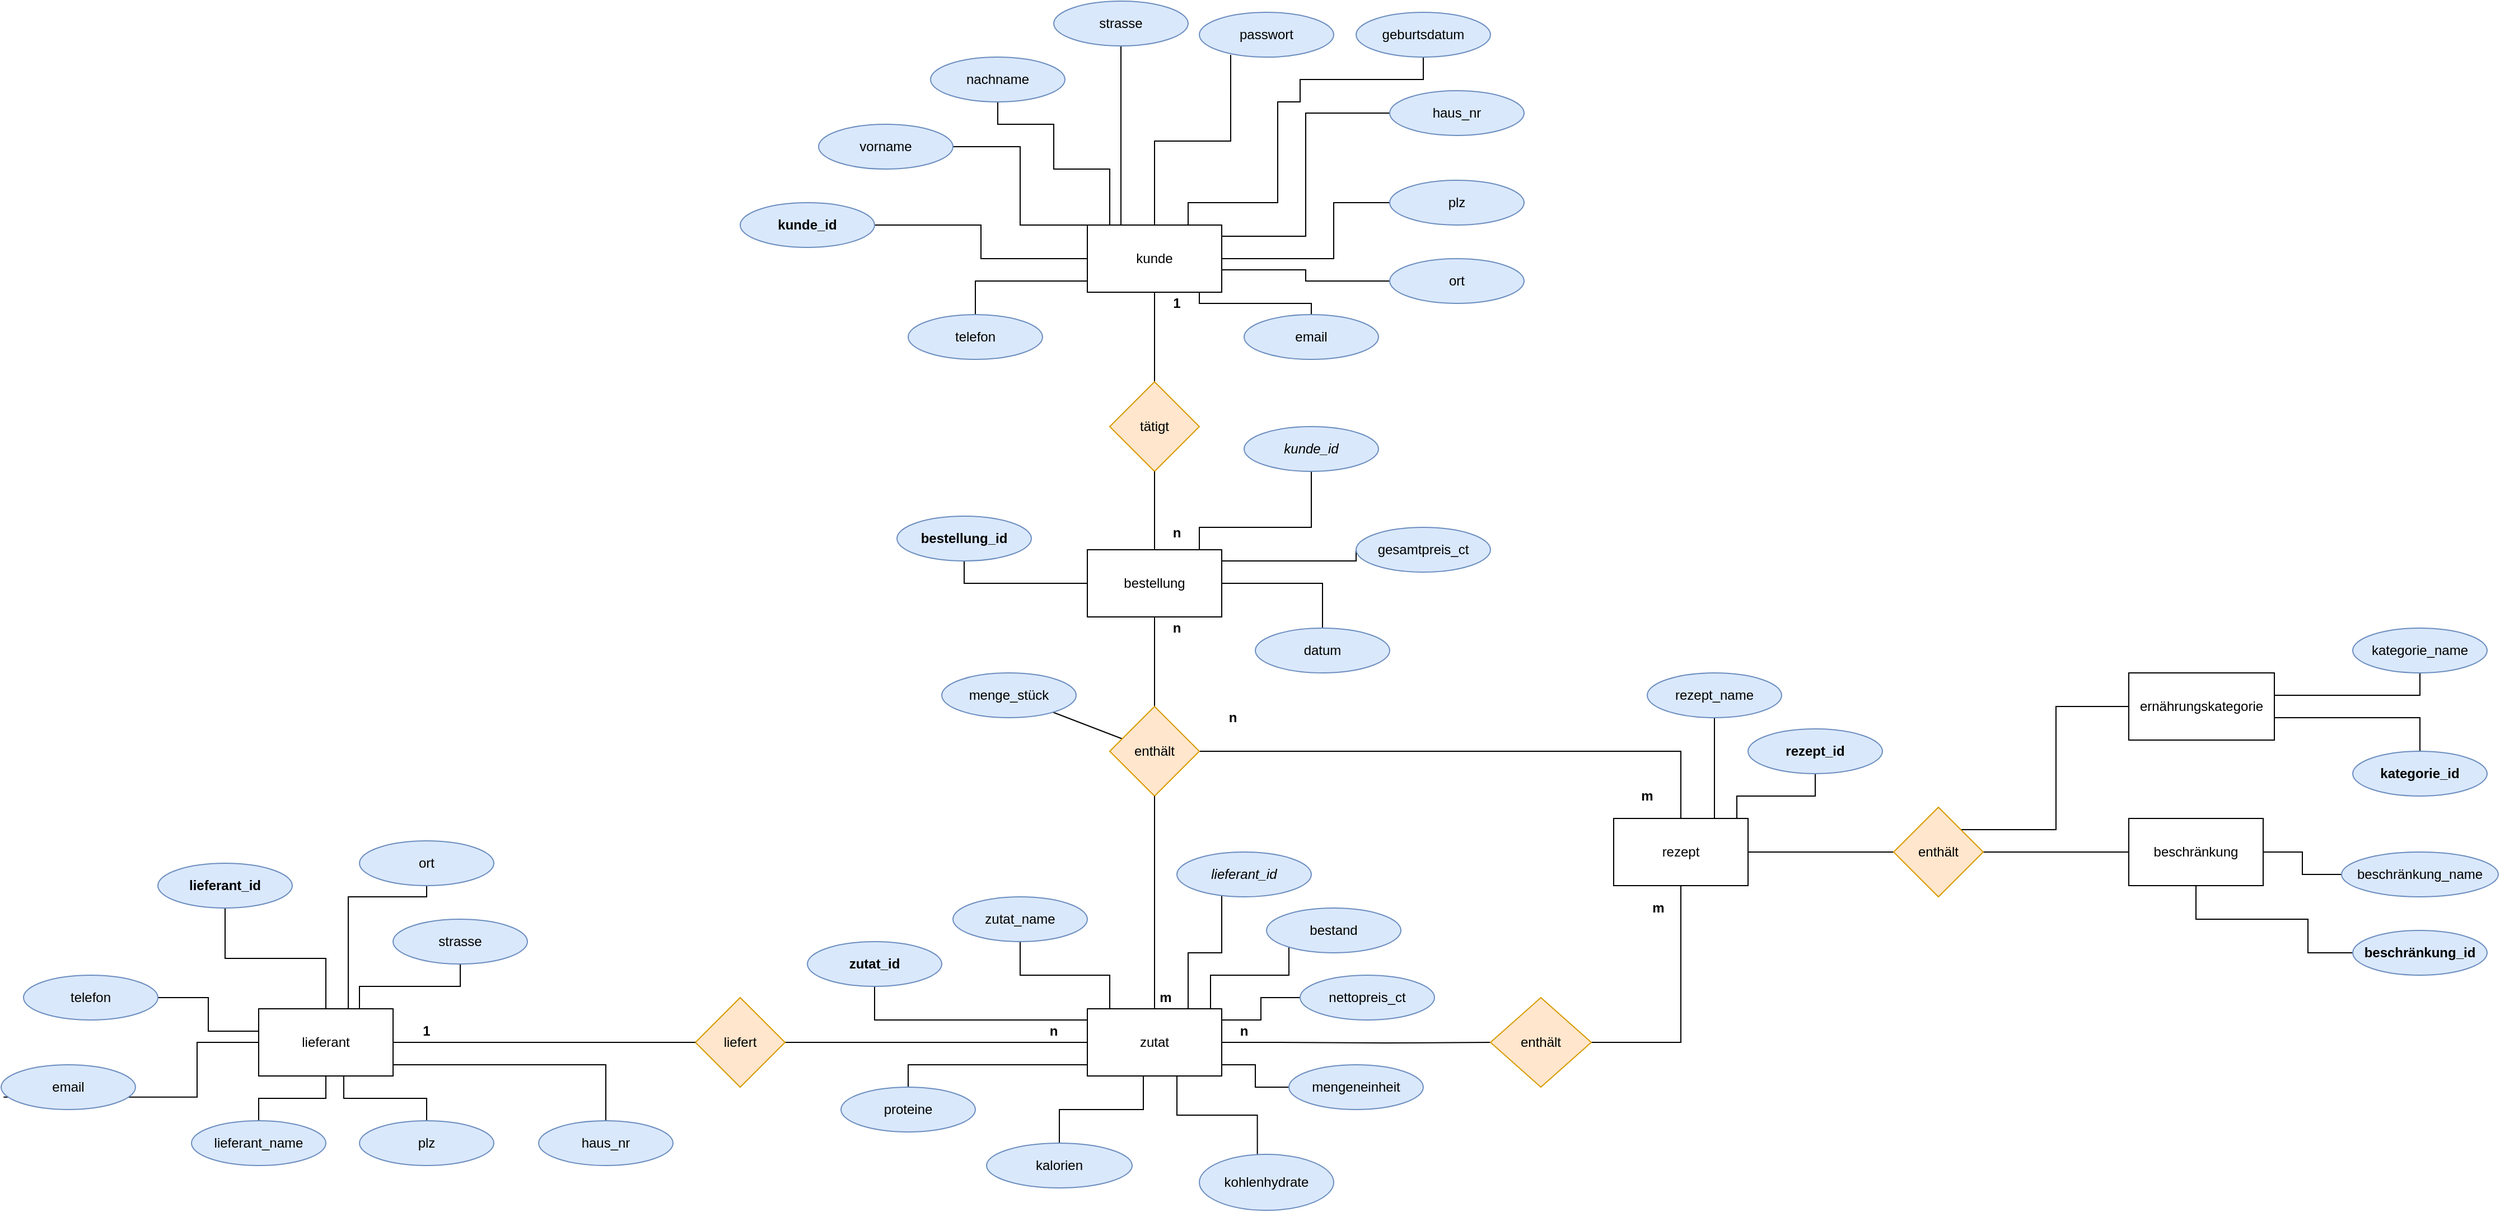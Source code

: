 <mxfile version="15.5.4" type="github">
  <diagram id="R2lEEEUBdFMjLlhIrx00" name="Page-1">
    <mxGraphModel dx="1186" dy="525" grid="1" gridSize="10" guides="1" tooltips="1" connect="1" arrows="1" fold="1" page="1" pageScale="1" pageWidth="850" pageHeight="1100" math="0" shadow="0" extFonts="Permanent Marker^https://fonts.googleapis.com/css?family=Permanent+Marker">
      <root>
        <mxCell id="0" />
        <mxCell id="1" parent="0" />
        <mxCell id="H9gjLbcXF16FV3ajDk7v-67" style="edgeStyle=orthogonalEdgeStyle;rounded=0;orthogonalLoop=1;jettySize=auto;html=1;entryX=1;entryY=0.5;entryDx=0;entryDy=0;endArrow=none;endFill=0;" parent="1" source="H9gjLbcXF16FV3ajDk7v-2" target="H9gjLbcXF16FV3ajDk7v-59" edge="1">
          <mxGeometry relative="1" as="geometry" />
        </mxCell>
        <mxCell id="H9gjLbcXF16FV3ajDk7v-68" style="edgeStyle=orthogonalEdgeStyle;rounded=0;orthogonalLoop=1;jettySize=auto;html=1;entryX=1;entryY=0.5;entryDx=0;entryDy=0;endArrow=none;endFill=0;" parent="1" source="H9gjLbcXF16FV3ajDk7v-2" target="H9gjLbcXF16FV3ajDk7v-60" edge="1">
          <mxGeometry relative="1" as="geometry">
            <Array as="points">
              <mxPoint x="930" y="210" />
              <mxPoint x="930" y="140" />
            </Array>
          </mxGeometry>
        </mxCell>
        <mxCell id="H9gjLbcXF16FV3ajDk7v-69" style="edgeStyle=orthogonalEdgeStyle;rounded=0;orthogonalLoop=1;jettySize=auto;html=1;entryX=0.5;entryY=1;entryDx=0;entryDy=0;endArrow=none;endFill=0;" parent="1" source="H9gjLbcXF16FV3ajDk7v-2" target="H9gjLbcXF16FV3ajDk7v-61" edge="1">
          <mxGeometry relative="1" as="geometry">
            <Array as="points">
              <mxPoint x="1010" y="160" />
              <mxPoint x="960" y="160" />
              <mxPoint x="960" y="120" />
              <mxPoint x="910" y="120" />
            </Array>
          </mxGeometry>
        </mxCell>
        <mxCell id="H9gjLbcXF16FV3ajDk7v-70" style="edgeStyle=orthogonalEdgeStyle;rounded=0;orthogonalLoop=1;jettySize=auto;html=1;entryX=0.5;entryY=1;entryDx=0;entryDy=0;endArrow=none;endFill=0;exitX=0.25;exitY=0;exitDx=0;exitDy=0;" parent="1" source="H9gjLbcXF16FV3ajDk7v-2" target="H9gjLbcXF16FV3ajDk7v-62" edge="1">
          <mxGeometry relative="1" as="geometry" />
        </mxCell>
        <mxCell id="H9gjLbcXF16FV3ajDk7v-71" style="edgeStyle=orthogonalEdgeStyle;rounded=0;orthogonalLoop=1;jettySize=auto;html=1;endArrow=none;endFill=0;entryX=0.5;entryY=1;entryDx=0;entryDy=0;" parent="1" source="H9gjLbcXF16FV3ajDk7v-2" target="H9gjLbcXF16FV3ajDk7v-63" edge="1">
          <mxGeometry relative="1" as="geometry">
            <mxPoint x="1210" y="50.0" as="targetPoint" />
            <Array as="points">
              <mxPoint x="1080" y="190" />
              <mxPoint x="1160" y="190" />
              <mxPoint x="1160" y="100" />
              <mxPoint x="1180" y="100" />
              <mxPoint x="1180" y="80" />
              <mxPoint x="1290" y="80" />
            </Array>
          </mxGeometry>
        </mxCell>
        <mxCell id="H9gjLbcXF16FV3ajDk7v-72" style="edgeStyle=orthogonalEdgeStyle;rounded=0;orthogonalLoop=1;jettySize=auto;html=1;entryX=0;entryY=0.5;entryDx=0;entryDy=0;endArrow=none;endFill=0;" parent="1" source="H9gjLbcXF16FV3ajDk7v-2" target="H9gjLbcXF16FV3ajDk7v-64" edge="1">
          <mxGeometry relative="1" as="geometry">
            <Array as="points">
              <mxPoint x="1185" y="220" />
              <mxPoint x="1185" y="110" />
            </Array>
          </mxGeometry>
        </mxCell>
        <mxCell id="H9gjLbcXF16FV3ajDk7v-73" style="edgeStyle=orthogonalEdgeStyle;rounded=0;orthogonalLoop=1;jettySize=auto;html=1;endArrow=none;endFill=0;" parent="1" source="H9gjLbcXF16FV3ajDk7v-2" target="H9gjLbcXF16FV3ajDk7v-65" edge="1">
          <mxGeometry relative="1" as="geometry">
            <Array as="points">
              <mxPoint x="1210" y="240" />
              <mxPoint x="1210" y="190" />
            </Array>
          </mxGeometry>
        </mxCell>
        <mxCell id="H9gjLbcXF16FV3ajDk7v-74" style="edgeStyle=orthogonalEdgeStyle;rounded=0;orthogonalLoop=1;jettySize=auto;html=1;endArrow=none;endFill=0;" parent="1" source="H9gjLbcXF16FV3ajDk7v-2" target="H9gjLbcXF16FV3ajDk7v-66" edge="1">
          <mxGeometry relative="1" as="geometry">
            <Array as="points">
              <mxPoint x="1185" y="250" />
              <mxPoint x="1185" y="260" />
            </Array>
          </mxGeometry>
        </mxCell>
        <mxCell id="Z35I5lINllGwSu34AI4L-14" style="edgeStyle=orthogonalEdgeStyle;rounded=0;orthogonalLoop=1;jettySize=auto;html=1;endArrow=none;endFill=0;" parent="1" source="H9gjLbcXF16FV3ajDk7v-2" target="Z35I5lINllGwSu34AI4L-13" edge="1">
          <mxGeometry relative="1" as="geometry">
            <Array as="points">
              <mxPoint x="890" y="260" />
            </Array>
          </mxGeometry>
        </mxCell>
        <mxCell id="Z35I5lINllGwSu34AI4L-17" style="edgeStyle=orthogonalEdgeStyle;rounded=0;orthogonalLoop=1;jettySize=auto;html=1;entryX=0.5;entryY=0;entryDx=0;entryDy=0;endArrow=none;endFill=0;" parent="1" source="H9gjLbcXF16FV3ajDk7v-2" target="Z35I5lINllGwSu34AI4L-15" edge="1">
          <mxGeometry relative="1" as="geometry">
            <Array as="points">
              <mxPoint x="1090" y="280" />
              <mxPoint x="1190" y="280" />
            </Array>
          </mxGeometry>
        </mxCell>
        <mxCell id="EFghOgwiGXenFYQG1ica-6" style="edgeStyle=orthogonalEdgeStyle;rounded=0;orthogonalLoop=1;jettySize=auto;html=1;exitX=0.5;exitY=0;exitDx=0;exitDy=0;endArrow=none;endFill=0;entryX=0.233;entryY=0.95;entryDx=0;entryDy=0;entryPerimeter=0;" parent="1" source="H9gjLbcXF16FV3ajDk7v-2" target="EFghOgwiGXenFYQG1ica-1" edge="1">
          <mxGeometry relative="1" as="geometry">
            <mxPoint x="1120" y="70" as="targetPoint" />
          </mxGeometry>
        </mxCell>
        <mxCell id="H9gjLbcXF16FV3ajDk7v-2" value="kunde" style="rounded=0;whiteSpace=wrap;html=1;" parent="1" vertex="1">
          <mxGeometry x="990" y="210" width="120" height="60" as="geometry" />
        </mxCell>
        <mxCell id="H9gjLbcXF16FV3ajDk7v-58" style="edgeStyle=orthogonalEdgeStyle;rounded=0;orthogonalLoop=1;jettySize=auto;html=1;endArrow=none;endFill=0;" parent="1" source="H9gjLbcXF16FV3ajDk7v-3" target="H9gjLbcXF16FV3ajDk7v-2" edge="1">
          <mxGeometry relative="1" as="geometry" />
        </mxCell>
        <mxCell id="H9gjLbcXF16FV3ajDk7v-3" value="tätigt" style="rhombus;whiteSpace=wrap;html=1;fillColor=#ffe6cc;strokeColor=#d79b00;" parent="1" vertex="1">
          <mxGeometry x="1010" y="350" width="80" height="80" as="geometry" />
        </mxCell>
        <mxCell id="H9gjLbcXF16FV3ajDk7v-49" style="edgeStyle=orthogonalEdgeStyle;rounded=0;orthogonalLoop=1;jettySize=auto;html=1;entryX=0.5;entryY=1;entryDx=0;entryDy=0;endArrow=none;endFill=0;" parent="1" source="H9gjLbcXF16FV3ajDk7v-4" target="H9gjLbcXF16FV3ajDk7v-46" edge="1">
          <mxGeometry relative="1" as="geometry" />
        </mxCell>
        <mxCell id="H9gjLbcXF16FV3ajDk7v-51" style="edgeStyle=orthogonalEdgeStyle;rounded=0;orthogonalLoop=1;jettySize=auto;html=1;endArrow=none;endFill=0;" parent="1" source="H9gjLbcXF16FV3ajDk7v-4" target="H9gjLbcXF16FV3ajDk7v-47" edge="1">
          <mxGeometry relative="1" as="geometry" />
        </mxCell>
        <mxCell id="H9gjLbcXF16FV3ajDk7v-52" style="edgeStyle=orthogonalEdgeStyle;rounded=0;orthogonalLoop=1;jettySize=auto;html=1;entryX=0;entryY=0.5;entryDx=0;entryDy=0;endArrow=none;endFill=0;" parent="1" source="H9gjLbcXF16FV3ajDk7v-4" target="H9gjLbcXF16FV3ajDk7v-48" edge="1">
          <mxGeometry relative="1" as="geometry">
            <Array as="points">
              <mxPoint x="1230" y="510" />
            </Array>
          </mxGeometry>
        </mxCell>
        <mxCell id="H9gjLbcXF16FV3ajDk7v-57" style="edgeStyle=orthogonalEdgeStyle;rounded=0;orthogonalLoop=1;jettySize=auto;html=1;endArrow=none;endFill=0;" parent="1" source="H9gjLbcXF16FV3ajDk7v-4" target="H9gjLbcXF16FV3ajDk7v-3" edge="1">
          <mxGeometry relative="1" as="geometry" />
        </mxCell>
        <mxCell id="Z35I5lINllGwSu34AI4L-12" style="edgeStyle=orthogonalEdgeStyle;rounded=0;orthogonalLoop=1;jettySize=auto;html=1;endArrow=none;endFill=0;" parent="1" source="H9gjLbcXF16FV3ajDk7v-4" target="Z35I5lINllGwSu34AI4L-7" edge="1">
          <mxGeometry relative="1" as="geometry">
            <Array as="points">
              <mxPoint x="1090" y="480" />
              <mxPoint x="1190" y="480" />
            </Array>
          </mxGeometry>
        </mxCell>
        <mxCell id="H9gjLbcXF16FV3ajDk7v-4" value="bestellung" style="rounded=0;whiteSpace=wrap;html=1;" parent="1" vertex="1">
          <mxGeometry x="990" y="500" width="120" height="60" as="geometry" />
        </mxCell>
        <mxCell id="H9gjLbcXF16FV3ajDk7v-44" style="rounded=0;orthogonalLoop=1;jettySize=auto;html=1;endArrow=none;endFill=0;" parent="1" source="H9gjLbcXF16FV3ajDk7v-5" target="H9gjLbcXF16FV3ajDk7v-43" edge="1">
          <mxGeometry relative="1" as="geometry" />
        </mxCell>
        <mxCell id="H9gjLbcXF16FV3ajDk7v-45" style="edgeStyle=none;rounded=0;orthogonalLoop=1;jettySize=auto;html=1;entryX=0.5;entryY=1;entryDx=0;entryDy=0;endArrow=none;endFill=0;" parent="1" source="H9gjLbcXF16FV3ajDk7v-5" target="H9gjLbcXF16FV3ajDk7v-4" edge="1">
          <mxGeometry relative="1" as="geometry" />
        </mxCell>
        <mxCell id="Z35I5lINllGwSu34AI4L-2" style="edgeStyle=orthogonalEdgeStyle;rounded=0;orthogonalLoop=1;jettySize=auto;html=1;entryX=0.5;entryY=0;entryDx=0;entryDy=0;endArrow=none;endFill=0;" parent="1" source="H9gjLbcXF16FV3ajDk7v-5" target="QA0qyGJMXRb4nkMIZ8Ka-4" edge="1">
          <mxGeometry relative="1" as="geometry">
            <Array as="points">
              <mxPoint x="1520" y="680" />
            </Array>
          </mxGeometry>
        </mxCell>
        <mxCell id="H9gjLbcXF16FV3ajDk7v-5" value="enthält" style="rhombus;whiteSpace=wrap;html=1;fillColor=#ffe6cc;strokeColor=#d79b00;" parent="1" vertex="1">
          <mxGeometry x="1010" y="640" width="80" height="80" as="geometry" />
        </mxCell>
        <mxCell id="H9gjLbcXF16FV3ajDk7v-34" style="edgeStyle=orthogonalEdgeStyle;rounded=0;orthogonalLoop=1;jettySize=auto;html=1;endArrow=none;endFill=0;" parent="1" source="H9gjLbcXF16FV3ajDk7v-7" target="H9gjLbcXF16FV3ajDk7v-27" edge="1">
          <mxGeometry relative="1" as="geometry">
            <Array as="points">
              <mxPoint x="1010" y="880" />
              <mxPoint x="930" y="880" />
            </Array>
          </mxGeometry>
        </mxCell>
        <mxCell id="H9gjLbcXF16FV3ajDk7v-35" style="edgeStyle=orthogonalEdgeStyle;rounded=0;orthogonalLoop=1;jettySize=auto;html=1;endArrow=none;endFill=0;" parent="1" source="H9gjLbcXF16FV3ajDk7v-7" target="H9gjLbcXF16FV3ajDk7v-26" edge="1">
          <mxGeometry relative="1" as="geometry">
            <Array as="points">
              <mxPoint x="800" y="920" />
            </Array>
          </mxGeometry>
        </mxCell>
        <mxCell id="H9gjLbcXF16FV3ajDk7v-36" style="edgeStyle=orthogonalEdgeStyle;rounded=0;orthogonalLoop=1;jettySize=auto;html=1;endArrow=none;endFill=0;" parent="1" source="H9gjLbcXF16FV3ajDk7v-7" target="H9gjLbcXF16FV3ajDk7v-28" edge="1">
          <mxGeometry relative="1" as="geometry">
            <Array as="points">
              <mxPoint x="830" y="960" />
            </Array>
          </mxGeometry>
        </mxCell>
        <mxCell id="H9gjLbcXF16FV3ajDk7v-37" style="edgeStyle=orthogonalEdgeStyle;rounded=0;orthogonalLoop=1;jettySize=auto;html=1;endArrow=none;endFill=0;" parent="1" source="H9gjLbcXF16FV3ajDk7v-7" target="H9gjLbcXF16FV3ajDk7v-29" edge="1">
          <mxGeometry relative="1" as="geometry">
            <Array as="points">
              <mxPoint x="1040" y="1000" />
              <mxPoint x="965" y="1000" />
            </Array>
          </mxGeometry>
        </mxCell>
        <mxCell id="H9gjLbcXF16FV3ajDk7v-38" style="edgeStyle=orthogonalEdgeStyle;rounded=0;orthogonalLoop=1;jettySize=auto;html=1;entryX=0.432;entryY=0.003;entryDx=0;entryDy=0;entryPerimeter=0;endArrow=none;endFill=0;" parent="1" source="H9gjLbcXF16FV3ajDk7v-7" target="H9gjLbcXF16FV3ajDk7v-30" edge="1">
          <mxGeometry relative="1" as="geometry">
            <Array as="points">
              <mxPoint x="1070" y="1005" />
              <mxPoint x="1142" y="1005" />
            </Array>
          </mxGeometry>
        </mxCell>
        <mxCell id="H9gjLbcXF16FV3ajDk7v-39" style="edgeStyle=orthogonalEdgeStyle;rounded=0;orthogonalLoop=1;jettySize=auto;html=1;endArrow=none;endFill=0;" parent="1" source="H9gjLbcXF16FV3ajDk7v-7" target="H9gjLbcXF16FV3ajDk7v-33" edge="1">
          <mxGeometry relative="1" as="geometry">
            <Array as="points">
              <mxPoint x="1140" y="960" />
              <mxPoint x="1140" y="980" />
            </Array>
          </mxGeometry>
        </mxCell>
        <mxCell id="H9gjLbcXF16FV3ajDk7v-40" style="edgeStyle=orthogonalEdgeStyle;rounded=0;orthogonalLoop=1;jettySize=auto;html=1;entryX=0;entryY=0.5;entryDx=0;entryDy=0;endArrow=none;endFill=0;" parent="1" source="H9gjLbcXF16FV3ajDk7v-7" target="H9gjLbcXF16FV3ajDk7v-32" edge="1">
          <mxGeometry relative="1" as="geometry">
            <Array as="points">
              <mxPoint x="1145" y="920" />
              <mxPoint x="1145" y="900" />
            </Array>
          </mxGeometry>
        </mxCell>
        <mxCell id="H9gjLbcXF16FV3ajDk7v-41" style="edgeStyle=orthogonalEdgeStyle;rounded=0;orthogonalLoop=1;jettySize=auto;html=1;endArrow=none;endFill=0;" parent="1" source="H9gjLbcXF16FV3ajDk7v-7" target="H9gjLbcXF16FV3ajDk7v-31" edge="1">
          <mxGeometry relative="1" as="geometry">
            <Array as="points">
              <mxPoint x="1100" y="880" />
              <mxPoint x="1170" y="880" />
            </Array>
          </mxGeometry>
        </mxCell>
        <mxCell id="H9gjLbcXF16FV3ajDk7v-42" style="edgeStyle=orthogonalEdgeStyle;rounded=0;orthogonalLoop=1;jettySize=auto;html=1;endArrow=none;endFill=0;" parent="1" source="H9gjLbcXF16FV3ajDk7v-7" target="H9gjLbcXF16FV3ajDk7v-5" edge="1">
          <mxGeometry relative="1" as="geometry" />
        </mxCell>
        <mxCell id="QA0qyGJMXRb4nkMIZ8Ka-2" style="edgeStyle=orthogonalEdgeStyle;rounded=0;orthogonalLoop=1;jettySize=auto;html=1;entryX=0;entryY=0.5;entryDx=0;entryDy=0;strokeColor=default;endArrow=none;endFill=0;startArrow=none;" parent="1" target="QA0qyGJMXRb4nkMIZ8Ka-1" edge="1">
          <mxGeometry relative="1" as="geometry">
            <mxPoint x="1160" y="940" as="sourcePoint" />
          </mxGeometry>
        </mxCell>
        <mxCell id="Z35I5lINllGwSu34AI4L-19" style="edgeStyle=orthogonalEdgeStyle;rounded=0;orthogonalLoop=1;jettySize=auto;html=1;endArrow=none;endFill=0;" parent="1" source="H9gjLbcXF16FV3ajDk7v-7" target="Z35I5lINllGwSu34AI4L-18" edge="1">
          <mxGeometry relative="1" as="geometry">
            <Array as="points">
              <mxPoint x="1080" y="860" />
              <mxPoint x="1110" y="860" />
            </Array>
          </mxGeometry>
        </mxCell>
        <mxCell id="H9gjLbcXF16FV3ajDk7v-7" value="zutat" style="rounded=0;whiteSpace=wrap;html=1;" parent="1" vertex="1">
          <mxGeometry x="990" y="910" width="120" height="60" as="geometry" />
        </mxCell>
        <mxCell id="H9gjLbcXF16FV3ajDk7v-23" style="edgeStyle=orthogonalEdgeStyle;rounded=0;orthogonalLoop=1;jettySize=auto;html=1;endArrow=none;endFill=0;" parent="1" source="H9gjLbcXF16FV3ajDk7v-8" target="H9gjLbcXF16FV3ajDk7v-7" edge="1">
          <mxGeometry relative="1" as="geometry" />
        </mxCell>
        <mxCell id="H9gjLbcXF16FV3ajDk7v-8" value="liefert" style="rhombus;whiteSpace=wrap;html=1;fillColor=#ffe6cc;strokeColor=#d79b00;fontStyle=0" parent="1" vertex="1">
          <mxGeometry x="640" y="900" width="80" height="80" as="geometry" />
        </mxCell>
        <mxCell id="H9gjLbcXF16FV3ajDk7v-13" style="edgeStyle=orthogonalEdgeStyle;rounded=0;orthogonalLoop=1;jettySize=auto;html=1;entryX=0.018;entryY=0.722;entryDx=0;entryDy=0;entryPerimeter=0;endArrow=none;endFill=0;" parent="1" source="H9gjLbcXF16FV3ajDk7v-9" target="H9gjLbcXF16FV3ajDk7v-12" edge="1">
          <mxGeometry relative="1" as="geometry" />
        </mxCell>
        <mxCell id="H9gjLbcXF16FV3ajDk7v-15" style="edgeStyle=orthogonalEdgeStyle;rounded=0;orthogonalLoop=1;jettySize=auto;html=1;endArrow=none;endFill=0;" parent="1" source="H9gjLbcXF16FV3ajDk7v-9" target="H9gjLbcXF16FV3ajDk7v-14" edge="1">
          <mxGeometry relative="1" as="geometry">
            <Array as="points">
              <mxPoint x="340" y="890" />
              <mxPoint x="430" y="890" />
            </Array>
          </mxGeometry>
        </mxCell>
        <mxCell id="H9gjLbcXF16FV3ajDk7v-19" style="edgeStyle=orthogonalEdgeStyle;rounded=0;orthogonalLoop=1;jettySize=auto;html=1;endArrow=none;endFill=0;" parent="1" source="H9gjLbcXF16FV3ajDk7v-9" target="H9gjLbcXF16FV3ajDk7v-18" edge="1">
          <mxGeometry relative="1" as="geometry" />
        </mxCell>
        <mxCell id="H9gjLbcXF16FV3ajDk7v-20" style="edgeStyle=orthogonalEdgeStyle;rounded=0;orthogonalLoop=1;jettySize=auto;html=1;exitX=0.633;exitY=0.997;exitDx=0;exitDy=0;exitPerimeter=0;endArrow=none;endFill=0;" parent="1" source="H9gjLbcXF16FV3ajDk7v-9" target="H9gjLbcXF16FV3ajDk7v-17" edge="1">
          <mxGeometry relative="1" as="geometry" />
        </mxCell>
        <mxCell id="H9gjLbcXF16FV3ajDk7v-21" style="edgeStyle=orthogonalEdgeStyle;rounded=0;orthogonalLoop=1;jettySize=auto;html=1;endArrow=none;endFill=0;" parent="1" source="H9gjLbcXF16FV3ajDk7v-9" target="H9gjLbcXF16FV3ajDk7v-16" edge="1">
          <mxGeometry relative="1" as="geometry">
            <Array as="points">
              <mxPoint x="560" y="960" />
            </Array>
          </mxGeometry>
        </mxCell>
        <mxCell id="H9gjLbcXF16FV3ajDk7v-22" style="edgeStyle=orthogonalEdgeStyle;rounded=0;orthogonalLoop=1;jettySize=auto;html=1;endArrow=none;endFill=0;" parent="1" source="H9gjLbcXF16FV3ajDk7v-9" target="H9gjLbcXF16FV3ajDk7v-8" edge="1">
          <mxGeometry relative="1" as="geometry" />
        </mxCell>
        <mxCell id="Z35I5lINllGwSu34AI4L-22" style="edgeStyle=orthogonalEdgeStyle;rounded=0;orthogonalLoop=1;jettySize=auto;html=1;entryX=1;entryY=0.5;entryDx=0;entryDy=0;endArrow=none;endFill=0;" parent="1" source="H9gjLbcXF16FV3ajDk7v-9" target="Z35I5lINllGwSu34AI4L-21" edge="1">
          <mxGeometry relative="1" as="geometry">
            <Array as="points">
              <mxPoint x="205" y="930" />
              <mxPoint x="205" y="900" />
            </Array>
          </mxGeometry>
        </mxCell>
        <mxCell id="Z35I5lINllGwSu34AI4L-23" style="edgeStyle=orthogonalEdgeStyle;rounded=0;orthogonalLoop=1;jettySize=auto;html=1;endArrow=none;endFill=0;" parent="1" source="H9gjLbcXF16FV3ajDk7v-9" target="Z35I5lINllGwSu34AI4L-20" edge="1">
          <mxGeometry relative="1" as="geometry">
            <Array as="points">
              <mxPoint x="330" y="810" />
              <mxPoint x="400" y="810" />
            </Array>
          </mxGeometry>
        </mxCell>
        <mxCell id="Z35I5lINllGwSu34AI4L-25" style="edgeStyle=orthogonalEdgeStyle;rounded=0;orthogonalLoop=1;jettySize=auto;html=1;entryX=0.5;entryY=1;entryDx=0;entryDy=0;endArrow=none;endFill=0;" parent="1" source="H9gjLbcXF16FV3ajDk7v-9" target="H9gjLbcXF16FV3ajDk7v-10" edge="1">
          <mxGeometry relative="1" as="geometry" />
        </mxCell>
        <mxCell id="H9gjLbcXF16FV3ajDk7v-9" value="lieferant" style="rounded=0;whiteSpace=wrap;html=1;" parent="1" vertex="1">
          <mxGeometry x="250" y="910" width="120" height="60" as="geometry" />
        </mxCell>
        <mxCell id="H9gjLbcXF16FV3ajDk7v-10" value="&lt;span&gt;&lt;b&gt;lieferant_id&lt;br&gt;&lt;/b&gt;&lt;/span&gt;" style="ellipse;whiteSpace=wrap;html=1;fillColor=#dae8fc;strokeColor=#6c8ebf;fontStyle=0" parent="1" vertex="1">
          <mxGeometry x="160" y="780" width="120" height="40" as="geometry" />
        </mxCell>
        <mxCell id="H9gjLbcXF16FV3ajDk7v-12" value="email" style="ellipse;whiteSpace=wrap;html=1;fillColor=#dae8fc;strokeColor=#6c8ebf;" parent="1" vertex="1">
          <mxGeometry x="20" y="960" width="120" height="40" as="geometry" />
        </mxCell>
        <mxCell id="H9gjLbcXF16FV3ajDk7v-14" value="&lt;span&gt;strasse&lt;/span&gt;" style="ellipse;whiteSpace=wrap;html=1;fillColor=#dae8fc;strokeColor=#6c8ebf;" parent="1" vertex="1">
          <mxGeometry x="370" y="830" width="120" height="40" as="geometry" />
        </mxCell>
        <mxCell id="H9gjLbcXF16FV3ajDk7v-16" value="haus_nr" style="ellipse;whiteSpace=wrap;html=1;fillColor=#dae8fc;strokeColor=#6c8ebf;" parent="1" vertex="1">
          <mxGeometry x="500" y="1010" width="120" height="40" as="geometry" />
        </mxCell>
        <mxCell id="H9gjLbcXF16FV3ajDk7v-17" value="plz" style="ellipse;whiteSpace=wrap;html=1;fillColor=#dae8fc;strokeColor=#6c8ebf;" parent="1" vertex="1">
          <mxGeometry x="340" y="1010" width="120" height="40" as="geometry" />
        </mxCell>
        <mxCell id="H9gjLbcXF16FV3ajDk7v-18" value="lieferant_name" style="ellipse;whiteSpace=wrap;html=1;fillColor=#dae8fc;strokeColor=#6c8ebf;" parent="1" vertex="1">
          <mxGeometry x="190" y="1010" width="120" height="40" as="geometry" />
        </mxCell>
        <mxCell id="H9gjLbcXF16FV3ajDk7v-24" value="1" style="text;html=1;strokeColor=none;fillColor=none;align=center;verticalAlign=middle;whiteSpace=wrap;rounded=0;fontStyle=1" parent="1" vertex="1">
          <mxGeometry x="380" y="920" width="40" height="20" as="geometry" />
        </mxCell>
        <mxCell id="H9gjLbcXF16FV3ajDk7v-25" value="n" style="text;html=1;strokeColor=none;fillColor=none;align=center;verticalAlign=middle;whiteSpace=wrap;rounded=0;fontStyle=1" parent="1" vertex="1">
          <mxGeometry x="950" y="920" width="20" height="20" as="geometry" />
        </mxCell>
        <mxCell id="H9gjLbcXF16FV3ajDk7v-26" value="&lt;b&gt;zutat_id&lt;/b&gt;" style="ellipse;whiteSpace=wrap;html=1;fillColor=#dae8fc;strokeColor=#6c8ebf;" parent="1" vertex="1">
          <mxGeometry x="740" y="850" width="120" height="40" as="geometry" />
        </mxCell>
        <mxCell id="H9gjLbcXF16FV3ajDk7v-27" value="zutat_name" style="ellipse;whiteSpace=wrap;html=1;fillColor=#dae8fc;strokeColor=#6c8ebf;" parent="1" vertex="1">
          <mxGeometry x="870" y="810" width="120" height="40" as="geometry" />
        </mxCell>
        <mxCell id="H9gjLbcXF16FV3ajDk7v-28" value="proteine" style="ellipse;whiteSpace=wrap;html=1;fillColor=#dae8fc;strokeColor=#6c8ebf;" parent="1" vertex="1">
          <mxGeometry x="770" y="980" width="120" height="40" as="geometry" />
        </mxCell>
        <mxCell id="H9gjLbcXF16FV3ajDk7v-29" value="kalorien" style="ellipse;whiteSpace=wrap;html=1;fillColor=#dae8fc;strokeColor=#6c8ebf;" parent="1" vertex="1">
          <mxGeometry x="900" y="1030" width="130" height="40" as="geometry" />
        </mxCell>
        <mxCell id="H9gjLbcXF16FV3ajDk7v-30" value="kohlenhydrate" style="ellipse;whiteSpace=wrap;html=1;fillColor=#dae8fc;strokeColor=#6c8ebf;" parent="1" vertex="1">
          <mxGeometry x="1090" y="1040" width="120" height="50" as="geometry" />
        </mxCell>
        <mxCell id="H9gjLbcXF16FV3ajDk7v-31" value="bestand" style="ellipse;whiteSpace=wrap;html=1;fillColor=#dae8fc;strokeColor=#6c8ebf;" parent="1" vertex="1">
          <mxGeometry x="1150" y="820" width="120" height="40" as="geometry" />
        </mxCell>
        <mxCell id="H9gjLbcXF16FV3ajDk7v-32" value="nettopreis_ct" style="ellipse;whiteSpace=wrap;html=1;fillColor=#dae8fc;strokeColor=#6c8ebf;" parent="1" vertex="1">
          <mxGeometry x="1180" y="880" width="120" height="40" as="geometry" />
        </mxCell>
        <mxCell id="H9gjLbcXF16FV3ajDk7v-33" value="mengeneinheit" style="ellipse;whiteSpace=wrap;html=1;fillColor=#dae8fc;strokeColor=#6c8ebf;" parent="1" vertex="1">
          <mxGeometry x="1170" y="960" width="120" height="40" as="geometry" />
        </mxCell>
        <mxCell id="H9gjLbcXF16FV3ajDk7v-43" value="menge_stück" style="ellipse;whiteSpace=wrap;html=1;fillColor=#dae8fc;strokeColor=#6c8ebf;" parent="1" vertex="1">
          <mxGeometry x="860" y="610" width="120" height="40" as="geometry" />
        </mxCell>
        <mxCell id="H9gjLbcXF16FV3ajDk7v-46" value="&lt;b&gt;&lt;span&gt;bestellung_id&lt;/span&gt;&lt;/b&gt;" style="ellipse;whiteSpace=wrap;html=1;fillColor=#dae8fc;strokeColor=#6c8ebf;fontStyle=0" parent="1" vertex="1">
          <mxGeometry x="820" y="470" width="120" height="40" as="geometry" />
        </mxCell>
        <mxCell id="H9gjLbcXF16FV3ajDk7v-47" value="datum" style="ellipse;whiteSpace=wrap;html=1;fillColor=#dae8fc;strokeColor=#6c8ebf;" parent="1" vertex="1">
          <mxGeometry x="1140" y="570" width="120" height="40" as="geometry" />
        </mxCell>
        <mxCell id="H9gjLbcXF16FV3ajDk7v-48" value="gesamtpreis_ct" style="ellipse;whiteSpace=wrap;html=1;fillColor=#dae8fc;strokeColor=#6c8ebf;" parent="1" vertex="1">
          <mxGeometry x="1230" y="480" width="120" height="40" as="geometry" />
        </mxCell>
        <mxCell id="H9gjLbcXF16FV3ajDk7v-53" value="n" style="text;html=1;strokeColor=none;fillColor=none;align=center;verticalAlign=middle;whiteSpace=wrap;rounded=0;fontStyle=1" parent="1" vertex="1">
          <mxGeometry x="1060" y="560" width="20" height="20" as="geometry" />
        </mxCell>
        <mxCell id="H9gjLbcXF16FV3ajDk7v-54" value="n" style="text;html=1;strokeColor=none;fillColor=none;align=center;verticalAlign=middle;whiteSpace=wrap;rounded=0;fontStyle=1" parent="1" vertex="1">
          <mxGeometry x="1060" y="480" width="20" height="10" as="geometry" />
        </mxCell>
        <mxCell id="H9gjLbcXF16FV3ajDk7v-55" value="1" style="text;html=1;strokeColor=none;fillColor=none;align=center;verticalAlign=middle;whiteSpace=wrap;rounded=0;fontStyle=1" parent="1" vertex="1">
          <mxGeometry x="1050" y="270" width="40" height="20" as="geometry" />
        </mxCell>
        <mxCell id="H9gjLbcXF16FV3ajDk7v-56" value="&lt;b&gt;m&lt;/b&gt;" style="text;html=1;strokeColor=none;fillColor=none;align=center;verticalAlign=middle;whiteSpace=wrap;rounded=0;" parent="1" vertex="1">
          <mxGeometry x="1040" y="890" width="40" height="20" as="geometry" />
        </mxCell>
        <mxCell id="H9gjLbcXF16FV3ajDk7v-59" value="&lt;b&gt;kunde_id&lt;/b&gt;" style="ellipse;whiteSpace=wrap;html=1;fillColor=#dae8fc;strokeColor=#6c8ebf;" parent="1" vertex="1">
          <mxGeometry x="680" y="190" width="120" height="40" as="geometry" />
        </mxCell>
        <mxCell id="H9gjLbcXF16FV3ajDk7v-60" value="vorname" style="ellipse;whiteSpace=wrap;html=1;fillColor=#dae8fc;strokeColor=#6c8ebf;" parent="1" vertex="1">
          <mxGeometry x="750" y="120" width="120" height="40" as="geometry" />
        </mxCell>
        <mxCell id="H9gjLbcXF16FV3ajDk7v-61" value="nachname" style="ellipse;whiteSpace=wrap;html=1;fillColor=#dae8fc;strokeColor=#6c8ebf;" parent="1" vertex="1">
          <mxGeometry x="850" y="60" width="120" height="40" as="geometry" />
        </mxCell>
        <mxCell id="H9gjLbcXF16FV3ajDk7v-62" value="strasse" style="ellipse;whiteSpace=wrap;html=1;fillColor=#dae8fc;strokeColor=#6c8ebf;" parent="1" vertex="1">
          <mxGeometry x="960" y="10" width="120" height="40" as="geometry" />
        </mxCell>
        <mxCell id="H9gjLbcXF16FV3ajDk7v-63" value="geburtsdatum" style="ellipse;whiteSpace=wrap;html=1;fillColor=#dae8fc;strokeColor=#6c8ebf;" parent="1" vertex="1">
          <mxGeometry x="1230" y="20" width="120" height="40" as="geometry" />
        </mxCell>
        <mxCell id="H9gjLbcXF16FV3ajDk7v-64" value="haus_nr" style="ellipse;whiteSpace=wrap;html=1;fillColor=#dae8fc;strokeColor=#6c8ebf;" parent="1" vertex="1">
          <mxGeometry x="1260" y="90" width="120" height="40" as="geometry" />
        </mxCell>
        <mxCell id="H9gjLbcXF16FV3ajDk7v-65" value="plz" style="ellipse;whiteSpace=wrap;html=1;fillColor=#dae8fc;strokeColor=#6c8ebf;" parent="1" vertex="1">
          <mxGeometry x="1260" y="170" width="120" height="40" as="geometry" />
        </mxCell>
        <mxCell id="H9gjLbcXF16FV3ajDk7v-66" value="ort" style="ellipse;whiteSpace=wrap;html=1;fillColor=#dae8fc;strokeColor=#6c8ebf;" parent="1" vertex="1">
          <mxGeometry x="1260" y="240" width="120" height="40" as="geometry" />
        </mxCell>
        <mxCell id="Z35I5lINllGwSu34AI4L-1" style="edgeStyle=orthogonalEdgeStyle;rounded=0;orthogonalLoop=1;jettySize=auto;html=1;endArrow=none;endFill=0;" parent="1" source="QA0qyGJMXRb4nkMIZ8Ka-1" target="QA0qyGJMXRb4nkMIZ8Ka-4" edge="1">
          <mxGeometry relative="1" as="geometry" />
        </mxCell>
        <mxCell id="QA0qyGJMXRb4nkMIZ8Ka-1" value="enthält" style="rhombus;whiteSpace=wrap;html=1;fillColor=#ffe6cc;strokeColor=#d79b00;" parent="1" vertex="1">
          <mxGeometry x="1350" y="900" width="90" height="80" as="geometry" />
        </mxCell>
        <mxCell id="Z35I5lINllGwSu34AI4L-26" style="edgeStyle=orthogonalEdgeStyle;rounded=0;orthogonalLoop=1;jettySize=auto;html=1;endArrow=none;endFill=0;" parent="1" source="QA0qyGJMXRb4nkMIZ8Ka-4" target="QA0qyGJMXRb4nkMIZ8Ka-26" edge="1">
          <mxGeometry relative="1" as="geometry">
            <Array as="points">
              <mxPoint x="1570" y="720" />
              <mxPoint x="1640" y="720" />
            </Array>
          </mxGeometry>
        </mxCell>
        <mxCell id="Z35I5lINllGwSu34AI4L-30" style="edgeStyle=orthogonalEdgeStyle;rounded=0;orthogonalLoop=1;jettySize=auto;html=1;entryX=0.5;entryY=1;entryDx=0;entryDy=0;endArrow=none;endFill=0;" parent="1" source="QA0qyGJMXRb4nkMIZ8Ka-4" target="Z35I5lINllGwSu34AI4L-27" edge="1">
          <mxGeometry relative="1" as="geometry">
            <Array as="points">
              <mxPoint x="1550" y="720" />
              <mxPoint x="1550" y="720" />
            </Array>
          </mxGeometry>
        </mxCell>
        <mxCell id="Z35I5lINllGwSu34AI4L-31" style="edgeStyle=orthogonalEdgeStyle;rounded=0;orthogonalLoop=1;jettySize=auto;html=1;entryX=0;entryY=0.5;entryDx=0;entryDy=0;endArrow=none;endFill=0;" parent="1" source="QA0qyGJMXRb4nkMIZ8Ka-4" target="PoZashm7yRZyZ0GtSokl-3" edge="1">
          <mxGeometry relative="1" as="geometry" />
        </mxCell>
        <mxCell id="QA0qyGJMXRb4nkMIZ8Ka-4" value="rezept" style="rounded=0;whiteSpace=wrap;html=1;" parent="1" vertex="1">
          <mxGeometry x="1460" y="740" width="120" height="60" as="geometry" />
        </mxCell>
        <mxCell id="QA0qyGJMXRb4nkMIZ8Ka-9" value="" style="edgeStyle=orthogonalEdgeStyle;rounded=0;orthogonalLoop=1;jettySize=auto;html=1;endArrow=none;endFill=0;strokeColor=default;startArrow=none;" parent="1" edge="1">
          <mxGeometry relative="1" as="geometry">
            <mxPoint x="1930" y="940" as="targetPoint" />
            <mxPoint x="1930" y="940" as="sourcePoint" />
            <Array as="points">
              <mxPoint x="1930" y="940" />
              <mxPoint x="1930" y="940" />
            </Array>
          </mxGeometry>
        </mxCell>
        <mxCell id="QA0qyGJMXRb4nkMIZ8Ka-15" value="" style="edgeStyle=orthogonalEdgeStyle;rounded=0;orthogonalLoop=1;jettySize=auto;html=1;strokeColor=default;endArrow=none;endFill=0;" parent="1" source="H9gjLbcXF16FV3ajDk7v-7" edge="1">
          <mxGeometry relative="1" as="geometry">
            <mxPoint x="1110" y="940" as="sourcePoint" />
            <mxPoint x="1160" y="940" as="targetPoint" />
            <Array as="points">
              <mxPoint x="1130" y="940" />
              <mxPoint x="1130" y="940" />
            </Array>
          </mxGeometry>
        </mxCell>
        <mxCell id="QA0qyGJMXRb4nkMIZ8Ka-20" value="m" style="text;html=1;strokeColor=none;fillColor=none;align=center;verticalAlign=middle;whiteSpace=wrap;rounded=0;fontStyle=1" parent="1" vertex="1">
          <mxGeometry x="1480" y="810" width="40" height="20" as="geometry" />
        </mxCell>
        <mxCell id="QA0qyGJMXRb4nkMIZ8Ka-26" value="&lt;b&gt;&lt;span&gt;rezept_id&lt;/span&gt;&lt;/b&gt;" style="ellipse;whiteSpace=wrap;html=1;fillColor=#dae8fc;strokeColor=#6c8ebf;fontStyle=0" parent="1" vertex="1">
          <mxGeometry x="1580" y="660" width="120" height="40" as="geometry" />
        </mxCell>
        <mxCell id="As9cvliWdL46mrT5uoEQ-1" value="n" style="text;html=1;strokeColor=none;fillColor=none;align=center;verticalAlign=middle;whiteSpace=wrap;rounded=0;fontStyle=1" parent="1" vertex="1">
          <mxGeometry x="1110" y="920" width="40" height="20" as="geometry" />
        </mxCell>
        <mxCell id="Z35I5lINllGwSu34AI4L-36" style="edgeStyle=orthogonalEdgeStyle;rounded=0;orthogonalLoop=1;jettySize=auto;html=1;endArrow=none;endFill=0;" parent="1" source="PoZashm7yRZyZ0GtSokl-1" target="PoZashm7yRZyZ0GtSokl-11" edge="1">
          <mxGeometry relative="1" as="geometry" />
        </mxCell>
        <mxCell id="Z35I5lINllGwSu34AI4L-37" style="edgeStyle=orthogonalEdgeStyle;rounded=0;orthogonalLoop=1;jettySize=auto;html=1;entryX=0;entryY=0.5;entryDx=0;entryDy=0;endArrow=none;endFill=0;" parent="1" source="PoZashm7yRZyZ0GtSokl-1" target="PoZashm7yRZyZ0GtSokl-9" edge="1">
          <mxGeometry relative="1" as="geometry">
            <Array as="points">
              <mxPoint x="1980" y="830" />
              <mxPoint x="2080" y="830" />
              <mxPoint x="2080" y="860" />
            </Array>
          </mxGeometry>
        </mxCell>
        <mxCell id="PoZashm7yRZyZ0GtSokl-1" value="beschränkung" style="rounded=0;whiteSpace=wrap;html=1;" parent="1" vertex="1">
          <mxGeometry x="1920" y="740" width="120" height="60" as="geometry" />
        </mxCell>
        <mxCell id="Z35I5lINllGwSu34AI4L-33" style="edgeStyle=orthogonalEdgeStyle;rounded=0;orthogonalLoop=1;jettySize=auto;html=1;entryX=0.5;entryY=0;entryDx=0;entryDy=0;endArrow=none;endFill=0;" parent="1" source="PoZashm7yRZyZ0GtSokl-2" target="PoZashm7yRZyZ0GtSokl-13" edge="1">
          <mxGeometry relative="1" as="geometry">
            <Array as="points">
              <mxPoint x="2180" y="650" />
            </Array>
          </mxGeometry>
        </mxCell>
        <mxCell id="Z35I5lINllGwSu34AI4L-34" style="edgeStyle=orthogonalEdgeStyle;rounded=0;orthogonalLoop=1;jettySize=auto;html=1;entryX=0.5;entryY=1;entryDx=0;entryDy=0;endArrow=none;endFill=0;" parent="1" source="PoZashm7yRZyZ0GtSokl-2" target="PoZashm7yRZyZ0GtSokl-14" edge="1">
          <mxGeometry relative="1" as="geometry">
            <Array as="points">
              <mxPoint x="2180" y="630" />
            </Array>
          </mxGeometry>
        </mxCell>
        <mxCell id="PoZashm7yRZyZ0GtSokl-2" value="ernährungskategorie" style="rounded=0;whiteSpace=wrap;html=1;" parent="1" vertex="1">
          <mxGeometry x="1920" y="610" width="130" height="60" as="geometry" />
        </mxCell>
        <mxCell id="Z35I5lINllGwSu34AI4L-35" style="edgeStyle=orthogonalEdgeStyle;rounded=0;orthogonalLoop=1;jettySize=auto;html=1;entryX=0;entryY=0.5;entryDx=0;entryDy=0;endArrow=none;endFill=0;" parent="1" source="PoZashm7yRZyZ0GtSokl-3" target="PoZashm7yRZyZ0GtSokl-2" edge="1">
          <mxGeometry relative="1" as="geometry">
            <Array as="points">
              <mxPoint x="1855" y="750" />
              <mxPoint x="1855" y="640" />
            </Array>
          </mxGeometry>
        </mxCell>
        <mxCell id="Z35I5lINllGwSu34AI4L-38" style="edgeStyle=orthogonalEdgeStyle;rounded=0;orthogonalLoop=1;jettySize=auto;html=1;endArrow=none;endFill=0;" parent="1" source="PoZashm7yRZyZ0GtSokl-3" target="PoZashm7yRZyZ0GtSokl-1" edge="1">
          <mxGeometry relative="1" as="geometry" />
        </mxCell>
        <mxCell id="PoZashm7yRZyZ0GtSokl-3" value="enthält" style="rhombus;whiteSpace=wrap;html=1;fillColor=#ffe6cc;strokeColor=#d79b00;" parent="1" vertex="1">
          <mxGeometry x="1710" y="730" width="80" height="80" as="geometry" />
        </mxCell>
        <mxCell id="PoZashm7yRZyZ0GtSokl-9" value="&lt;b&gt;beschränkung_id&lt;/b&gt;" style="ellipse;whiteSpace=wrap;html=1;fillColor=#dae8fc;strokeColor=#6c8ebf;" parent="1" vertex="1">
          <mxGeometry x="2120" y="840" width="120" height="40" as="geometry" />
        </mxCell>
        <mxCell id="PoZashm7yRZyZ0GtSokl-11" value="beschränkung_name" style="ellipse;whiteSpace=wrap;html=1;fillColor=#dae8fc;strokeColor=#6c8ebf;" parent="1" vertex="1">
          <mxGeometry x="2110" y="770" width="140" height="40" as="geometry" />
        </mxCell>
        <mxCell id="PoZashm7yRZyZ0GtSokl-13" value="&lt;b&gt;kategorie_id&lt;/b&gt;" style="ellipse;whiteSpace=wrap;html=1;fillColor=#dae8fc;strokeColor=#6c8ebf;" parent="1" vertex="1">
          <mxGeometry x="2120" y="680" width="120" height="40" as="geometry" />
        </mxCell>
        <mxCell id="PoZashm7yRZyZ0GtSokl-14" value="kategorie_name" style="ellipse;whiteSpace=wrap;html=1;fillColor=#dae8fc;strokeColor=#6c8ebf;" parent="1" vertex="1">
          <mxGeometry x="2120" y="570" width="120" height="40" as="geometry" />
        </mxCell>
        <mxCell id="Z35I5lINllGwSu34AI4L-3" value="n" style="text;html=1;strokeColor=none;fillColor=none;align=center;verticalAlign=middle;whiteSpace=wrap;rounded=0;fontStyle=1" parent="1" vertex="1">
          <mxGeometry x="1110" y="640" width="20" height="20" as="geometry" />
        </mxCell>
        <mxCell id="Z35I5lINllGwSu34AI4L-5" value="m" style="text;html=1;strokeColor=none;fillColor=none;align=center;verticalAlign=middle;whiteSpace=wrap;rounded=0;fontStyle=1" parent="1" vertex="1">
          <mxGeometry x="1470" y="710" width="40" height="20" as="geometry" />
        </mxCell>
        <mxCell id="Z35I5lINllGwSu34AI4L-7" value="kunde_id" style="ellipse;whiteSpace=wrap;html=1;fillColor=#dae8fc;strokeColor=#6c8ebf;fontStyle=2" parent="1" vertex="1">
          <mxGeometry x="1130" y="390" width="120" height="40" as="geometry" />
        </mxCell>
        <mxCell id="Z35I5lINllGwSu34AI4L-13" value="telefon" style="ellipse;whiteSpace=wrap;html=1;fillColor=#dae8fc;strokeColor=#6c8ebf;" parent="1" vertex="1">
          <mxGeometry x="830" y="290" width="120" height="40" as="geometry" />
        </mxCell>
        <mxCell id="Z35I5lINllGwSu34AI4L-15" value="email" style="ellipse;whiteSpace=wrap;html=1;fillColor=#dae8fc;strokeColor=#6c8ebf;" parent="1" vertex="1">
          <mxGeometry x="1130" y="290" width="120" height="40" as="geometry" />
        </mxCell>
        <mxCell id="Z35I5lINllGwSu34AI4L-18" value="lieferant_id" style="ellipse;whiteSpace=wrap;html=1;fillColor=#dae8fc;strokeColor=#6c8ebf;fontStyle=2" parent="1" vertex="1">
          <mxGeometry x="1070" y="770" width="120" height="40" as="geometry" />
        </mxCell>
        <mxCell id="Z35I5lINllGwSu34AI4L-20" value="ort" style="ellipse;whiteSpace=wrap;html=1;fillColor=#dae8fc;strokeColor=#6c8ebf;" parent="1" vertex="1">
          <mxGeometry x="340" y="760" width="120" height="40" as="geometry" />
        </mxCell>
        <mxCell id="Z35I5lINllGwSu34AI4L-21" value="telefon" style="ellipse;whiteSpace=wrap;html=1;fillColor=#dae8fc;strokeColor=#6c8ebf;" parent="1" vertex="1">
          <mxGeometry x="40" y="880" width="120" height="40" as="geometry" />
        </mxCell>
        <mxCell id="Z35I5lINllGwSu34AI4L-27" value="rezept_name" style="ellipse;whiteSpace=wrap;html=1;fillColor=#dae8fc;strokeColor=#6c8ebf;" parent="1" vertex="1">
          <mxGeometry x="1490" y="610" width="120" height="40" as="geometry" />
        </mxCell>
        <mxCell id="EFghOgwiGXenFYQG1ica-1" value="passwort" style="ellipse;whiteSpace=wrap;html=1;fillColor=#dae8fc;strokeColor=#6c8ebf;" parent="1" vertex="1">
          <mxGeometry x="1090" y="20" width="120" height="40" as="geometry" />
        </mxCell>
      </root>
    </mxGraphModel>
  </diagram>
</mxfile>

